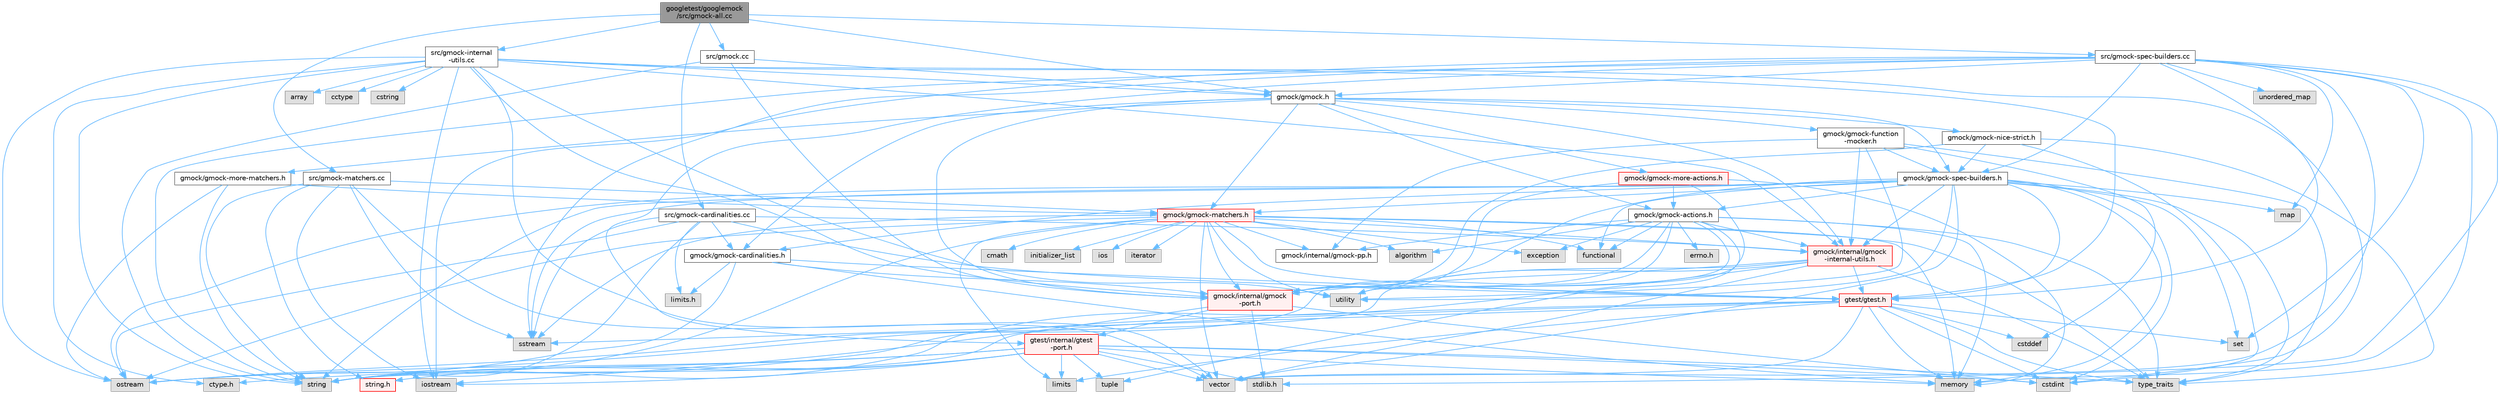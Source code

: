 digraph "googletest/googlemock/src/gmock-all.cc"
{
 // LATEX_PDF_SIZE
  bgcolor="transparent";
  edge [fontname=Helvetica,fontsize=10,labelfontname=Helvetica,labelfontsize=10];
  node [fontname=Helvetica,fontsize=10,shape=box,height=0.2,width=0.4];
  Node1 [id="Node000001",label="googletest/googlemock\l/src/gmock-all.cc",height=0.2,width=0.4,color="gray40", fillcolor="grey60", style="filled", fontcolor="black",tooltip=" "];
  Node1 -> Node2 [id="edge163_Node000001_Node000002",color="steelblue1",style="solid",tooltip=" "];
  Node2 [id="Node000002",label="gmock/gmock.h",height=0.2,width=0.4,color="grey40", fillcolor="white", style="filled",URL="$gmock_8h.html",tooltip=" "];
  Node2 -> Node3 [id="edge164_Node000002_Node000003",color="steelblue1",style="solid",tooltip=" "];
  Node3 [id="Node000003",label="gmock/gmock-actions.h",height=0.2,width=0.4,color="grey40", fillcolor="white", style="filled",URL="$gmock-actions_8h.html",tooltip=" "];
  Node3 -> Node4 [id="edge165_Node000003_Node000004",color="steelblue1",style="solid",tooltip=" "];
  Node4 [id="Node000004",label="errno.h",height=0.2,width=0.4,color="grey60", fillcolor="#E0E0E0", style="filled",tooltip=" "];
  Node3 -> Node5 [id="edge166_Node000003_Node000005",color="steelblue1",style="solid",tooltip=" "];
  Node5 [id="Node000005",label="algorithm",height=0.2,width=0.4,color="grey60", fillcolor="#E0E0E0", style="filled",tooltip=" "];
  Node3 -> Node6 [id="edge167_Node000003_Node000006",color="steelblue1",style="solid",tooltip=" "];
  Node6 [id="Node000006",label="exception",height=0.2,width=0.4,color="grey60", fillcolor="#E0E0E0", style="filled",tooltip=" "];
  Node3 -> Node7 [id="edge168_Node000003_Node000007",color="steelblue1",style="solid",tooltip=" "];
  Node7 [id="Node000007",label="functional",height=0.2,width=0.4,color="grey60", fillcolor="#E0E0E0", style="filled",tooltip=" "];
  Node3 -> Node8 [id="edge169_Node000003_Node000008",color="steelblue1",style="solid",tooltip=" "];
  Node8 [id="Node000008",label="memory",height=0.2,width=0.4,color="grey60", fillcolor="#E0E0E0", style="filled",tooltip=" "];
  Node3 -> Node9 [id="edge170_Node000003_Node000009",color="steelblue1",style="solid",tooltip=" "];
  Node9 [id="Node000009",label="string",height=0.2,width=0.4,color="grey60", fillcolor="#E0E0E0", style="filled",tooltip=" "];
  Node3 -> Node10 [id="edge171_Node000003_Node000010",color="steelblue1",style="solid",tooltip=" "];
  Node10 [id="Node000010",label="tuple",height=0.2,width=0.4,color="grey60", fillcolor="#E0E0E0", style="filled",tooltip=" "];
  Node3 -> Node11 [id="edge172_Node000003_Node000011",color="steelblue1",style="solid",tooltip=" "];
  Node11 [id="Node000011",label="type_traits",height=0.2,width=0.4,color="grey60", fillcolor="#E0E0E0", style="filled",tooltip=" "];
  Node3 -> Node12 [id="edge173_Node000003_Node000012",color="steelblue1",style="solid",tooltip=" "];
  Node12 [id="Node000012",label="utility",height=0.2,width=0.4,color="grey60", fillcolor="#E0E0E0", style="filled",tooltip=" "];
  Node3 -> Node13 [id="edge174_Node000003_Node000013",color="steelblue1",style="solid",tooltip=" "];
  Node13 [id="Node000013",label="gmock/internal/gmock\l-internal-utils.h",height=0.2,width=0.4,color="red", fillcolor="#FFF0F0", style="filled",URL="$gmock-internal-utils_8h.html",tooltip=" "];
  Node13 -> Node15 [id="edge175_Node000013_Node000015",color="steelblue1",style="solid",tooltip=" "];
  Node15 [id="Node000015",label="ostream",height=0.2,width=0.4,color="grey60", fillcolor="#E0E0E0", style="filled",tooltip=" "];
  Node13 -> Node9 [id="edge176_Node000013_Node000009",color="steelblue1",style="solid",tooltip=" "];
  Node13 -> Node11 [id="edge177_Node000013_Node000011",color="steelblue1",style="solid",tooltip=" "];
  Node13 -> Node12 [id="edge178_Node000013_Node000012",color="steelblue1",style="solid",tooltip=" "];
  Node13 -> Node16 [id="edge179_Node000013_Node000016",color="steelblue1",style="solid",tooltip=" "];
  Node16 [id="Node000016",label="vector",height=0.2,width=0.4,color="grey60", fillcolor="#E0E0E0", style="filled",tooltip=" "];
  Node13 -> Node17 [id="edge180_Node000013_Node000017",color="steelblue1",style="solid",tooltip=" "];
  Node17 [id="Node000017",label="gmock/internal/gmock\l-port.h",height=0.2,width=0.4,color="red", fillcolor="#FFF0F0", style="filled",URL="$gmock-port_8h.html",tooltip=" "];
  Node17 -> Node19 [id="edge181_Node000017_Node000019",color="steelblue1",style="solid",tooltip=" "];
  Node19 [id="Node000019",label="stdlib.h",height=0.2,width=0.4,color="grey60", fillcolor="#E0E0E0", style="filled",tooltip=" "];
  Node17 -> Node20 [id="edge182_Node000017_Node000020",color="steelblue1",style="solid",tooltip=" "];
  Node20 [id="Node000020",label="cstdint",height=0.2,width=0.4,color="grey60", fillcolor="#E0E0E0", style="filled",tooltip=" "];
  Node17 -> Node21 [id="edge183_Node000017_Node000021",color="steelblue1",style="solid",tooltip=" "];
  Node21 [id="Node000021",label="iostream",height=0.2,width=0.4,color="grey60", fillcolor="#E0E0E0", style="filled",tooltip=" "];
  Node17 -> Node23 [id="edge184_Node000017_Node000023",color="steelblue1",style="solid",tooltip=" "];
  Node23 [id="Node000023",label="gtest/internal/gtest\l-port.h",height=0.2,width=0.4,color="red", fillcolor="#FFF0F0", style="filled",URL="$gtest-port_8h.html",tooltip=" "];
  Node23 -> Node25 [id="edge185_Node000023_Node000025",color="steelblue1",style="solid",tooltip=" "];
  Node25 [id="Node000025",label="ctype.h",height=0.2,width=0.4,color="grey60", fillcolor="#E0E0E0", style="filled",tooltip=" "];
  Node23 -> Node19 [id="edge186_Node000023_Node000019",color="steelblue1",style="solid",tooltip=" "];
  Node23 -> Node27 [id="edge187_Node000023_Node000027",color="steelblue1",style="solid",tooltip=" "];
  Node27 [id="Node000027",label="string.h",height=0.2,width=0.4,color="red", fillcolor="#FFF0F0", style="filled",URL="$string_8h.html",tooltip=" "];
  Node23 -> Node20 [id="edge188_Node000023_Node000020",color="steelblue1",style="solid",tooltip=" "];
  Node23 -> Node21 [id="edge189_Node000023_Node000021",color="steelblue1",style="solid",tooltip=" "];
  Node23 -> Node33 [id="edge190_Node000023_Node000033",color="steelblue1",style="solid",tooltip=" "];
  Node33 [id="Node000033",label="limits",height=0.2,width=0.4,color="grey60", fillcolor="#E0E0E0", style="filled",tooltip=" "];
  Node23 -> Node8 [id="edge191_Node000023_Node000008",color="steelblue1",style="solid",tooltip=" "];
  Node23 -> Node15 [id="edge192_Node000023_Node000015",color="steelblue1",style="solid",tooltip=" "];
  Node23 -> Node9 [id="edge193_Node000023_Node000009",color="steelblue1",style="solid",tooltip=" "];
  Node23 -> Node10 [id="edge194_Node000023_Node000010",color="steelblue1",style="solid",tooltip=" "];
  Node23 -> Node11 [id="edge195_Node000023_Node000011",color="steelblue1",style="solid",tooltip=" "];
  Node23 -> Node16 [id="edge196_Node000023_Node000016",color="steelblue1",style="solid",tooltip=" "];
  Node13 -> Node48 [id="edge197_Node000013_Node000048",color="steelblue1",style="solid",tooltip=" "];
  Node48 [id="Node000048",label="gtest/gtest.h",height=0.2,width=0.4,color="red", fillcolor="#FFF0F0", style="filled",URL="$gtest_8h.html",tooltip=" "];
  Node48 -> Node29 [id="edge198_Node000048_Node000029",color="steelblue1",style="solid",tooltip=" "];
  Node29 [id="Node000029",label="cstddef",height=0.2,width=0.4,color="grey60", fillcolor="#E0E0E0", style="filled",tooltip=" "];
  Node48 -> Node20 [id="edge199_Node000048_Node000020",color="steelblue1",style="solid",tooltip=" "];
  Node48 -> Node33 [id="edge200_Node000048_Node000033",color="steelblue1",style="solid",tooltip=" "];
  Node48 -> Node8 [id="edge201_Node000048_Node000008",color="steelblue1",style="solid",tooltip=" "];
  Node48 -> Node15 [id="edge202_Node000048_Node000015",color="steelblue1",style="solid",tooltip=" "];
  Node48 -> Node32 [id="edge203_Node000048_Node000032",color="steelblue1",style="solid",tooltip=" "];
  Node32 [id="Node000032",label="set",height=0.2,width=0.4,color="grey60", fillcolor="#E0E0E0", style="filled",tooltip=" "];
  Node48 -> Node49 [id="edge204_Node000048_Node000049",color="steelblue1",style="solid",tooltip=" "];
  Node49 [id="Node000049",label="sstream",height=0.2,width=0.4,color="grey60", fillcolor="#E0E0E0", style="filled",tooltip=" "];
  Node48 -> Node9 [id="edge205_Node000048_Node000009",color="steelblue1",style="solid",tooltip=" "];
  Node48 -> Node11 [id="edge206_Node000048_Node000011",color="steelblue1",style="solid",tooltip=" "];
  Node48 -> Node16 [id="edge207_Node000048_Node000016",color="steelblue1",style="solid",tooltip=" "];
  Node3 -> Node17 [id="edge208_Node000003_Node000017",color="steelblue1",style="solid",tooltip=" "];
  Node3 -> Node73 [id="edge209_Node000003_Node000073",color="steelblue1",style="solid",tooltip=" "];
  Node73 [id="Node000073",label="gmock/internal/gmock-pp.h",height=0.2,width=0.4,color="grey40", fillcolor="white", style="filled",URL="$gmock-pp_8h.html",tooltip=" "];
  Node2 -> Node74 [id="edge210_Node000002_Node000074",color="steelblue1",style="solid",tooltip=" "];
  Node74 [id="Node000074",label="gmock/gmock-cardinalities.h",height=0.2,width=0.4,color="grey40", fillcolor="white", style="filled",URL="$gmock-cardinalities_8h.html",tooltip=" "];
  Node74 -> Node75 [id="edge211_Node000074_Node000075",color="steelblue1",style="solid",tooltip=" "];
  Node75 [id="Node000075",label="limits.h",height=0.2,width=0.4,color="grey60", fillcolor="#E0E0E0", style="filled",tooltip=" "];
  Node74 -> Node8 [id="edge212_Node000074_Node000008",color="steelblue1",style="solid",tooltip=" "];
  Node74 -> Node15 [id="edge213_Node000074_Node000015",color="steelblue1",style="solid",tooltip=" "];
  Node74 -> Node17 [id="edge214_Node000074_Node000017",color="steelblue1",style="solid",tooltip=" "];
  Node74 -> Node48 [id="edge215_Node000074_Node000048",color="steelblue1",style="solid",tooltip=" "];
  Node2 -> Node76 [id="edge216_Node000002_Node000076",color="steelblue1",style="solid",tooltip=" "];
  Node76 [id="Node000076",label="gmock/gmock-function\l-mocker.h",height=0.2,width=0.4,color="grey40", fillcolor="white", style="filled",URL="$gmock-function-mocker_8h.html",tooltip=" "];
  Node76 -> Node29 [id="edge217_Node000076_Node000029",color="steelblue1",style="solid",tooltip=" "];
  Node76 -> Node11 [id="edge218_Node000076_Node000011",color="steelblue1",style="solid",tooltip=" "];
  Node76 -> Node12 [id="edge219_Node000076_Node000012",color="steelblue1",style="solid",tooltip=" "];
  Node76 -> Node77 [id="edge220_Node000076_Node000077",color="steelblue1",style="solid",tooltip=" "];
  Node77 [id="Node000077",label="gmock/gmock-spec-builders.h",height=0.2,width=0.4,color="grey40", fillcolor="white", style="filled",URL="$gmock-spec-builders_8h.html",tooltip=" "];
  Node77 -> Node20 [id="edge221_Node000077_Node000020",color="steelblue1",style="solid",tooltip=" "];
  Node77 -> Node7 [id="edge222_Node000077_Node000007",color="steelblue1",style="solid",tooltip=" "];
  Node77 -> Node59 [id="edge223_Node000077_Node000059",color="steelblue1",style="solid",tooltip=" "];
  Node59 [id="Node000059",label="map",height=0.2,width=0.4,color="grey60", fillcolor="#E0E0E0", style="filled",tooltip=" "];
  Node77 -> Node8 [id="edge224_Node000077_Node000008",color="steelblue1",style="solid",tooltip=" "];
  Node77 -> Node15 [id="edge225_Node000077_Node000015",color="steelblue1",style="solid",tooltip=" "];
  Node77 -> Node32 [id="edge226_Node000077_Node000032",color="steelblue1",style="solid",tooltip=" "];
  Node77 -> Node49 [id="edge227_Node000077_Node000049",color="steelblue1",style="solid",tooltip=" "];
  Node77 -> Node9 [id="edge228_Node000077_Node000009",color="steelblue1",style="solid",tooltip=" "];
  Node77 -> Node11 [id="edge229_Node000077_Node000011",color="steelblue1",style="solid",tooltip=" "];
  Node77 -> Node12 [id="edge230_Node000077_Node000012",color="steelblue1",style="solid",tooltip=" "];
  Node77 -> Node16 [id="edge231_Node000077_Node000016",color="steelblue1",style="solid",tooltip=" "];
  Node77 -> Node3 [id="edge232_Node000077_Node000003",color="steelblue1",style="solid",tooltip=" "];
  Node77 -> Node74 [id="edge233_Node000077_Node000074",color="steelblue1",style="solid",tooltip=" "];
  Node77 -> Node78 [id="edge234_Node000077_Node000078",color="steelblue1",style="solid",tooltip=" "];
  Node78 [id="Node000078",label="gmock/gmock-matchers.h",height=0.2,width=0.4,color="red", fillcolor="#FFF0F0", style="filled",URL="$gmock-matchers_8h.html",tooltip=" "];
  Node78 -> Node5 [id="edge235_Node000078_Node000005",color="steelblue1",style="solid",tooltip=" "];
  Node78 -> Node79 [id="edge236_Node000078_Node000079",color="steelblue1",style="solid",tooltip=" "];
  Node79 [id="Node000079",label="cmath",height=0.2,width=0.4,color="grey60", fillcolor="#E0E0E0", style="filled",tooltip=" "];
  Node78 -> Node6 [id="edge237_Node000078_Node000006",color="steelblue1",style="solid",tooltip=" "];
  Node78 -> Node7 [id="edge238_Node000078_Node000007",color="steelblue1",style="solid",tooltip=" "];
  Node78 -> Node80 [id="edge239_Node000078_Node000080",color="steelblue1",style="solid",tooltip=" "];
  Node80 [id="Node000080",label="initializer_list",height=0.2,width=0.4,color="grey60", fillcolor="#E0E0E0", style="filled",tooltip=" "];
  Node78 -> Node81 [id="edge240_Node000078_Node000081",color="steelblue1",style="solid",tooltip=" "];
  Node81 [id="Node000081",label="ios",height=0.2,width=0.4,color="grey60", fillcolor="#E0E0E0", style="filled",tooltip=" "];
  Node78 -> Node34 [id="edge241_Node000078_Node000034",color="steelblue1",style="solid",tooltip=" "];
  Node34 [id="Node000034",label="iterator",height=0.2,width=0.4,color="grey60", fillcolor="#E0E0E0", style="filled",tooltip=" "];
  Node78 -> Node33 [id="edge242_Node000078_Node000033",color="steelblue1",style="solid",tooltip=" "];
  Node78 -> Node8 [id="edge243_Node000078_Node000008",color="steelblue1",style="solid",tooltip=" "];
  Node78 -> Node15 [id="edge244_Node000078_Node000015",color="steelblue1",style="solid",tooltip=" "];
  Node78 -> Node49 [id="edge245_Node000078_Node000049",color="steelblue1",style="solid",tooltip=" "];
  Node78 -> Node9 [id="edge246_Node000078_Node000009",color="steelblue1",style="solid",tooltip=" "];
  Node78 -> Node11 [id="edge247_Node000078_Node000011",color="steelblue1",style="solid",tooltip=" "];
  Node78 -> Node12 [id="edge248_Node000078_Node000012",color="steelblue1",style="solid",tooltip=" "];
  Node78 -> Node16 [id="edge249_Node000078_Node000016",color="steelblue1",style="solid",tooltip=" "];
  Node78 -> Node13 [id="edge250_Node000078_Node000013",color="steelblue1",style="solid",tooltip=" "];
  Node78 -> Node17 [id="edge251_Node000078_Node000017",color="steelblue1",style="solid",tooltip=" "];
  Node78 -> Node73 [id="edge252_Node000078_Node000073",color="steelblue1",style="solid",tooltip=" "];
  Node78 -> Node48 [id="edge253_Node000078_Node000048",color="steelblue1",style="solid",tooltip=" "];
  Node77 -> Node13 [id="edge254_Node000077_Node000013",color="steelblue1",style="solid",tooltip=" "];
  Node77 -> Node17 [id="edge255_Node000077_Node000017",color="steelblue1",style="solid",tooltip=" "];
  Node77 -> Node48 [id="edge256_Node000077_Node000048",color="steelblue1",style="solid",tooltip=" "];
  Node76 -> Node13 [id="edge257_Node000076_Node000013",color="steelblue1",style="solid",tooltip=" "];
  Node76 -> Node73 [id="edge258_Node000076_Node000073",color="steelblue1",style="solid",tooltip=" "];
  Node2 -> Node78 [id="edge259_Node000002_Node000078",color="steelblue1",style="solid",tooltip=" "];
  Node2 -> Node83 [id="edge260_Node000002_Node000083",color="steelblue1",style="solid",tooltip=" "];
  Node83 [id="Node000083",label="gmock/gmock-more-actions.h",height=0.2,width=0.4,color="red", fillcolor="#FFF0F0", style="filled",URL="$gmock-more-actions_8h.html",tooltip=" "];
  Node83 -> Node8 [id="edge261_Node000083_Node000008",color="steelblue1",style="solid",tooltip=" "];
  Node83 -> Node12 [id="edge262_Node000083_Node000012",color="steelblue1",style="solid",tooltip=" "];
  Node83 -> Node3 [id="edge263_Node000083_Node000003",color="steelblue1",style="solid",tooltip=" "];
  Node83 -> Node17 [id="edge264_Node000083_Node000017",color="steelblue1",style="solid",tooltip=" "];
  Node2 -> Node85 [id="edge265_Node000002_Node000085",color="steelblue1",style="solid",tooltip=" "];
  Node85 [id="Node000085",label="gmock/gmock-more-matchers.h",height=0.2,width=0.4,color="grey40", fillcolor="white", style="filled",URL="$gmock-more-matchers_8h.html",tooltip=" "];
  Node85 -> Node15 [id="edge266_Node000085_Node000015",color="steelblue1",style="solid",tooltip=" "];
  Node85 -> Node9 [id="edge267_Node000085_Node000009",color="steelblue1",style="solid",tooltip=" "];
  Node85 -> Node78 [id="edge268_Node000085_Node000078",color="steelblue1",style="solid",tooltip=" "];
  Node2 -> Node86 [id="edge269_Node000002_Node000086",color="steelblue1",style="solid",tooltip=" "];
  Node86 [id="Node000086",label="gmock/gmock-nice-strict.h",height=0.2,width=0.4,color="grey40", fillcolor="white", style="filled",URL="$gmock-nice-strict_8h.html",tooltip=" "];
  Node86 -> Node20 [id="edge270_Node000086_Node000020",color="steelblue1",style="solid",tooltip=" "];
  Node86 -> Node11 [id="edge271_Node000086_Node000011",color="steelblue1",style="solid",tooltip=" "];
  Node86 -> Node77 [id="edge272_Node000086_Node000077",color="steelblue1",style="solid",tooltip=" "];
  Node86 -> Node17 [id="edge273_Node000086_Node000017",color="steelblue1",style="solid",tooltip=" "];
  Node2 -> Node77 [id="edge274_Node000002_Node000077",color="steelblue1",style="solid",tooltip=" "];
  Node2 -> Node13 [id="edge275_Node000002_Node000013",color="steelblue1",style="solid",tooltip=" "];
  Node2 -> Node17 [id="edge276_Node000002_Node000017",color="steelblue1",style="solid",tooltip=" "];
  Node1 -> Node87 [id="edge277_Node000001_Node000087",color="steelblue1",style="solid",tooltip=" "];
  Node87 [id="Node000087",label="src/gmock-cardinalities.cc",height=0.2,width=0.4,color="grey40", fillcolor="white", style="filled",URL="$gmock-cardinalities_8cc.html",tooltip=" "];
  Node87 -> Node74 [id="edge278_Node000087_Node000074",color="steelblue1",style="solid",tooltip=" "];
  Node87 -> Node75 [id="edge279_Node000087_Node000075",color="steelblue1",style="solid",tooltip=" "];
  Node87 -> Node15 [id="edge280_Node000087_Node000015",color="steelblue1",style="solid",tooltip=" "];
  Node87 -> Node49 [id="edge281_Node000087_Node000049",color="steelblue1",style="solid",tooltip=" "];
  Node87 -> Node9 [id="edge282_Node000087_Node000009",color="steelblue1",style="solid",tooltip=" "];
  Node87 -> Node13 [id="edge283_Node000087_Node000013",color="steelblue1",style="solid",tooltip=" "];
  Node87 -> Node48 [id="edge284_Node000087_Node000048",color="steelblue1",style="solid",tooltip=" "];
  Node1 -> Node88 [id="edge285_Node000001_Node000088",color="steelblue1",style="solid",tooltip=" "];
  Node88 [id="Node000088",label="src/gmock-internal\l-utils.cc",height=0.2,width=0.4,color="grey40", fillcolor="white", style="filled",URL="$gmock-internal-utils_8cc.html",tooltip=" "];
  Node88 -> Node13 [id="edge286_Node000088_Node000013",color="steelblue1",style="solid",tooltip=" "];
  Node88 -> Node25 [id="edge287_Node000088_Node000025",color="steelblue1",style="solid",tooltip=" "];
  Node88 -> Node89 [id="edge288_Node000088_Node000089",color="steelblue1",style="solid",tooltip=" "];
  Node89 [id="Node000089",label="array",height=0.2,width=0.4,color="grey60", fillcolor="#E0E0E0", style="filled",tooltip=" "];
  Node88 -> Node90 [id="edge289_Node000088_Node000090",color="steelblue1",style="solid",tooltip=" "];
  Node90 [id="Node000090",label="cctype",height=0.2,width=0.4,color="grey60", fillcolor="#E0E0E0", style="filled",tooltip=" "];
  Node88 -> Node20 [id="edge290_Node000088_Node000020",color="steelblue1",style="solid",tooltip=" "];
  Node88 -> Node31 [id="edge291_Node000088_Node000031",color="steelblue1",style="solid",tooltip=" "];
  Node31 [id="Node000031",label="cstring",height=0.2,width=0.4,color="grey60", fillcolor="#E0E0E0", style="filled",tooltip=" "];
  Node88 -> Node21 [id="edge292_Node000088_Node000021",color="steelblue1",style="solid",tooltip=" "];
  Node88 -> Node15 [id="edge293_Node000088_Node000015",color="steelblue1",style="solid",tooltip=" "];
  Node88 -> Node9 [id="edge294_Node000088_Node000009",color="steelblue1",style="solid",tooltip=" "];
  Node88 -> Node12 [id="edge295_Node000088_Node000012",color="steelblue1",style="solid",tooltip=" "];
  Node88 -> Node16 [id="edge296_Node000088_Node000016",color="steelblue1",style="solid",tooltip=" "];
  Node88 -> Node2 [id="edge297_Node000088_Node000002",color="steelblue1",style="solid",tooltip=" "];
  Node88 -> Node17 [id="edge298_Node000088_Node000017",color="steelblue1",style="solid",tooltip=" "];
  Node88 -> Node48 [id="edge299_Node000088_Node000048",color="steelblue1",style="solid",tooltip=" "];
  Node1 -> Node91 [id="edge300_Node000001_Node000091",color="steelblue1",style="solid",tooltip=" "];
  Node91 [id="Node000091",label="src/gmock-matchers.cc",height=0.2,width=0.4,color="grey40", fillcolor="white", style="filled",URL="$gmock-matchers_8cc.html",tooltip=" "];
  Node91 -> Node78 [id="edge301_Node000091_Node000078",color="steelblue1",style="solid",tooltip=" "];
  Node91 -> Node27 [id="edge302_Node000091_Node000027",color="steelblue1",style="solid",tooltip=" "];
  Node91 -> Node21 [id="edge303_Node000091_Node000021",color="steelblue1",style="solid",tooltip=" "];
  Node91 -> Node49 [id="edge304_Node000091_Node000049",color="steelblue1",style="solid",tooltip=" "];
  Node91 -> Node9 [id="edge305_Node000091_Node000009",color="steelblue1",style="solid",tooltip=" "];
  Node91 -> Node16 [id="edge306_Node000091_Node000016",color="steelblue1",style="solid",tooltip=" "];
  Node1 -> Node92 [id="edge307_Node000001_Node000092",color="steelblue1",style="solid",tooltip=" "];
  Node92 [id="Node000092",label="src/gmock-spec-builders.cc",height=0.2,width=0.4,color="grey40", fillcolor="white", style="filled",URL="$gmock-spec-builders_8cc.html",tooltip=" "];
  Node92 -> Node77 [id="edge308_Node000092_Node000077",color="steelblue1",style="solid",tooltip=" "];
  Node92 -> Node19 [id="edge309_Node000092_Node000019",color="steelblue1",style="solid",tooltip=" "];
  Node92 -> Node21 [id="edge310_Node000092_Node000021",color="steelblue1",style="solid",tooltip=" "];
  Node92 -> Node59 [id="edge311_Node000092_Node000059",color="steelblue1",style="solid",tooltip=" "];
  Node92 -> Node8 [id="edge312_Node000092_Node000008",color="steelblue1",style="solid",tooltip=" "];
  Node92 -> Node32 [id="edge313_Node000092_Node000032",color="steelblue1",style="solid",tooltip=" "];
  Node92 -> Node49 [id="edge314_Node000092_Node000049",color="steelblue1",style="solid",tooltip=" "];
  Node92 -> Node9 [id="edge315_Node000092_Node000009",color="steelblue1",style="solid",tooltip=" "];
  Node92 -> Node67 [id="edge316_Node000092_Node000067",color="steelblue1",style="solid",tooltip=" "];
  Node67 [id="Node000067",label="unordered_map",height=0.2,width=0.4,color="grey60", fillcolor="#E0E0E0", style="filled",tooltip=" "];
  Node92 -> Node16 [id="edge317_Node000092_Node000016",color="steelblue1",style="solid",tooltip=" "];
  Node92 -> Node2 [id="edge318_Node000092_Node000002",color="steelblue1",style="solid",tooltip=" "];
  Node92 -> Node48 [id="edge319_Node000092_Node000048",color="steelblue1",style="solid",tooltip=" "];
  Node92 -> Node23 [id="edge320_Node000092_Node000023",color="steelblue1",style="solid",tooltip=" "];
  Node1 -> Node93 [id="edge321_Node000001_Node000093",color="steelblue1",style="solid",tooltip=" "];
  Node93 [id="Node000093",label="src/gmock.cc",height=0.2,width=0.4,color="grey40", fillcolor="white", style="filled",URL="$gmock_8cc.html",tooltip=" "];
  Node93 -> Node2 [id="edge322_Node000093_Node000002",color="steelblue1",style="solid",tooltip=" "];
  Node93 -> Node9 [id="edge323_Node000093_Node000009",color="steelblue1",style="solid",tooltip=" "];
  Node93 -> Node17 [id="edge324_Node000093_Node000017",color="steelblue1",style="solid",tooltip=" "];
}
